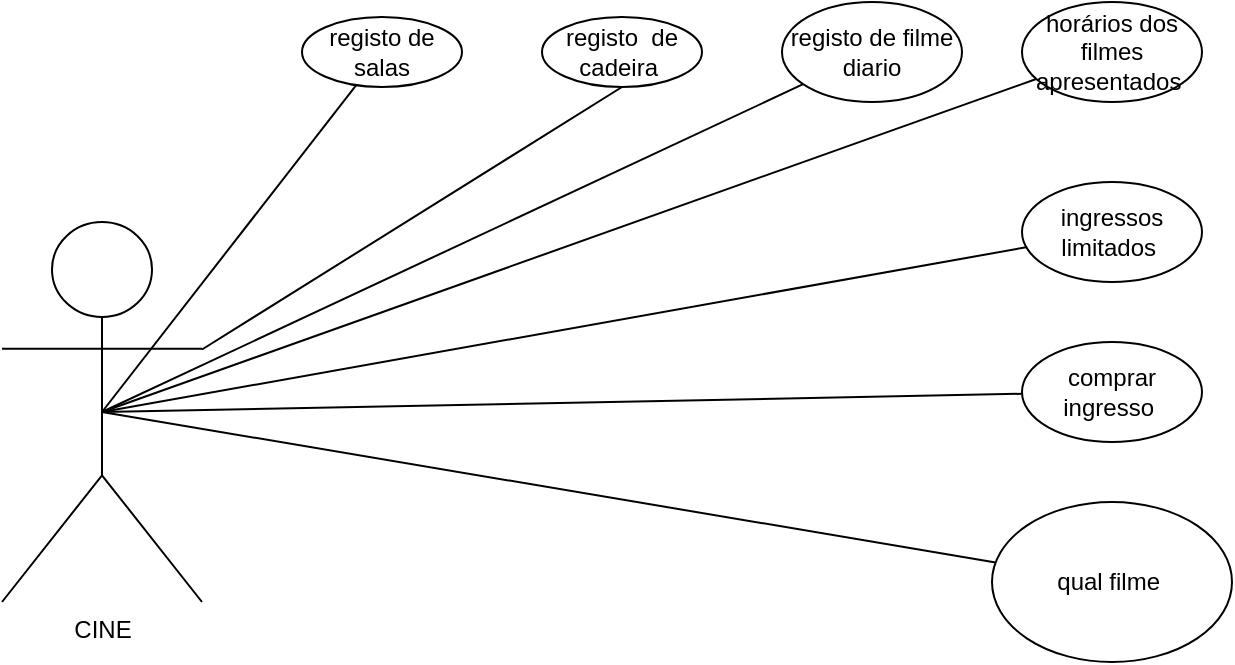 <mxfile version="21.1.5" type="github" pages="2">
  <diagram name="Página-1" id="433aQ4LUScw2qMy5zW2C">
    <mxGraphModel dx="1434" dy="796" grid="1" gridSize="10" guides="1" tooltips="1" connect="1" arrows="1" fold="1" page="1" pageScale="1" pageWidth="827" pageHeight="1169" math="0" shadow="0">
      <root>
        <mxCell id="0" />
        <mxCell id="1" parent="0" />
        <mxCell id="FudxQIyYEYlhKcDAGeAP-13" style="rounded=0;orthogonalLoop=1;jettySize=auto;html=1;entryX=0.5;entryY=1;entryDx=0;entryDy=0;endArrow=none;endFill=0;" parent="1" source="XLxDk014-oDNIHLZkpk3-1" target="XLxDk014-oDNIHLZkpk3-8" edge="1">
          <mxGeometry relative="1" as="geometry" />
        </mxCell>
        <mxCell id="XLxDk014-oDNIHLZkpk3-1" value="&lt;font style=&quot;vertical-align: inherit;&quot;&gt;&lt;font style=&quot;vertical-align: inherit;&quot;&gt;CINE&lt;/font&gt;&lt;/font&gt;" style="shape=umlActor;html=1;verticalLabelPosition=bottom;verticalAlign=top;align=center;" parent="1" vertex="1">
          <mxGeometry x="110" y="240" width="100" height="190" as="geometry" />
        </mxCell>
        <mxCell id="FudxQIyYEYlhKcDAGeAP-18" style="rounded=0;orthogonalLoop=1;jettySize=auto;html=1;entryX=0.5;entryY=0.5;entryDx=0;entryDy=0;entryPerimeter=0;endArrow=none;endFill=0;" parent="1" source="XLxDk014-oDNIHLZkpk3-5" target="XLxDk014-oDNIHLZkpk3-1" edge="1">
          <mxGeometry relative="1" as="geometry" />
        </mxCell>
        <mxCell id="XLxDk014-oDNIHLZkpk3-5" value="&lt;font style=&quot;vertical-align: inherit;&quot;&gt;&lt;font style=&quot;vertical-align: inherit;&quot;&gt;&lt;font style=&quot;vertical-align: inherit;&quot;&gt;&lt;font style=&quot;vertical-align: inherit;&quot;&gt;registo de salas&lt;/font&gt;&lt;/font&gt;&lt;/font&gt;&lt;/font&gt;" style="ellipse;whiteSpace=wrap;html=1;" parent="1" vertex="1">
          <mxGeometry x="260" y="137.5" width="80" height="35" as="geometry" />
        </mxCell>
        <mxCell id="XLxDk014-oDNIHLZkpk3-8" value="&lt;font style=&quot;vertical-align: inherit;&quot;&gt;&lt;font style=&quot;vertical-align: inherit;&quot;&gt;&lt;font style=&quot;vertical-align: inherit;&quot;&gt;&lt;font style=&quot;vertical-align: inherit;&quot;&gt;&lt;font style=&quot;vertical-align: inherit;&quot;&gt;&lt;font style=&quot;vertical-align: inherit;&quot;&gt;registo&amp;nbsp; de cadeira&amp;nbsp;&lt;/font&gt;&lt;/font&gt;&lt;/font&gt;&lt;/font&gt;&lt;/font&gt;&lt;/font&gt;" style="ellipse;whiteSpace=wrap;html=1;" parent="1" vertex="1">
          <mxGeometry x="380" y="137.5" width="80" height="35" as="geometry" />
        </mxCell>
        <mxCell id="FudxQIyYEYlhKcDAGeAP-14" style="rounded=0;orthogonalLoop=1;jettySize=auto;html=1;entryX=0.5;entryY=0.5;entryDx=0;entryDy=0;entryPerimeter=0;endArrow=none;endFill=0;" parent="1" source="XLxDk014-oDNIHLZkpk3-10" target="XLxDk014-oDNIHLZkpk3-1" edge="1">
          <mxGeometry relative="1" as="geometry" />
        </mxCell>
        <mxCell id="XLxDk014-oDNIHLZkpk3-10" value="registo de filme diario" style="ellipse;whiteSpace=wrap;html=1;" parent="1" vertex="1">
          <mxGeometry x="500" y="130" width="90" height="50" as="geometry" />
        </mxCell>
        <mxCell id="FudxQIyYEYlhKcDAGeAP-15" style="rounded=0;orthogonalLoop=1;jettySize=auto;html=1;entryX=0.5;entryY=0.5;entryDx=0;entryDy=0;entryPerimeter=0;endArrow=none;endFill=0;" parent="1" source="FudxQIyYEYlhKcDAGeAP-2" target="XLxDk014-oDNIHLZkpk3-1" edge="1">
          <mxGeometry relative="1" as="geometry" />
        </mxCell>
        <mxCell id="FudxQIyYEYlhKcDAGeAP-2" value="horários dos filmes apresentados&amp;nbsp;" style="ellipse;whiteSpace=wrap;html=1;" parent="1" vertex="1">
          <mxGeometry x="620" y="130" width="90" height="50" as="geometry" />
        </mxCell>
        <mxCell id="FudxQIyYEYlhKcDAGeAP-16" style="rounded=0;orthogonalLoop=1;jettySize=auto;html=1;entryX=0.5;entryY=0.5;entryDx=0;entryDy=0;entryPerimeter=0;endArrow=none;endFill=0;" parent="1" source="FudxQIyYEYlhKcDAGeAP-4" target="XLxDk014-oDNIHLZkpk3-1" edge="1">
          <mxGeometry relative="1" as="geometry" />
        </mxCell>
        <mxCell id="FudxQIyYEYlhKcDAGeAP-4" value="ingressos limitados&amp;nbsp;" style="ellipse;whiteSpace=wrap;html=1;" parent="1" vertex="1">
          <mxGeometry x="620" y="220" width="90" height="50" as="geometry" />
        </mxCell>
        <mxCell id="FudxQIyYEYlhKcDAGeAP-17" style="rounded=0;orthogonalLoop=1;jettySize=auto;html=1;entryX=0.5;entryY=0.5;entryDx=0;entryDy=0;entryPerimeter=0;endArrow=none;endFill=0;" parent="1" source="FudxQIyYEYlhKcDAGeAP-6" target="XLxDk014-oDNIHLZkpk3-1" edge="1">
          <mxGeometry relative="1" as="geometry" />
        </mxCell>
        <mxCell id="FudxQIyYEYlhKcDAGeAP-6" value="comprar ingresso&amp;nbsp;" style="ellipse;whiteSpace=wrap;html=1;" parent="1" vertex="1">
          <mxGeometry x="620" y="300" width="90" height="50" as="geometry" />
        </mxCell>
        <mxCell id="hrbBG4OaQw9ceNQEL2iL-1" style="rounded=0;orthogonalLoop=1;jettySize=auto;html=1;entryX=0.5;entryY=0.5;entryDx=0;entryDy=0;entryPerimeter=0;endArrow=none;endFill=0;" edge="1" parent="1" source="FudxQIyYEYlhKcDAGeAP-19" target="XLxDk014-oDNIHLZkpk3-1">
          <mxGeometry relative="1" as="geometry" />
        </mxCell>
        <mxCell id="FudxQIyYEYlhKcDAGeAP-19" value="qual filme&amp;nbsp;" style="ellipse;whiteSpace=wrap;html=1;" parent="1" vertex="1">
          <mxGeometry x="605" y="380" width="120" height="80" as="geometry" />
        </mxCell>
      </root>
    </mxGraphModel>
  </diagram>
  <diagram id="KUiyghEcxLHWLrG2e4Pp" name="Página-2">
    <mxGraphModel dx="1434" dy="796" grid="1" gridSize="10" guides="1" tooltips="1" connect="1" arrows="1" fold="1" page="1" pageScale="1" pageWidth="827" pageHeight="1169" math="0" shadow="0">
      <root>
        <mxCell id="0" />
        <mxCell id="1" parent="0" />
        <mxCell id="GOlu9uBXA1uvBdzFj5Eo-1" value="Actor" style="shape=umlActor;verticalLabelPosition=bottom;verticalAlign=top;html=1;outlineConnect=0;" vertex="1" parent="1">
          <mxGeometry x="330" y="270" width="120" height="180" as="geometry" />
        </mxCell>
        <mxCell id="_epQEEkpJCIhy7HdA0Ub-2" value="" style="ellipse;whiteSpace=wrap;html=1;" vertex="1" parent="1">
          <mxGeometry x="330" y="70" width="120" height="80" as="geometry" />
        </mxCell>
        <mxCell id="_epQEEkpJCIhy7HdA0Ub-3" value="" style="ellipse;whiteSpace=wrap;html=1;" vertex="1" parent="1">
          <mxGeometry x="510" y="160" width="120" height="80" as="geometry" />
        </mxCell>
        <mxCell id="_epQEEkpJCIhy7HdA0Ub-4" value="" style="ellipse;whiteSpace=wrap;html=1;" vertex="1" parent="1">
          <mxGeometry x="150" y="160" width="120" height="80" as="geometry" />
        </mxCell>
        <mxCell id="_epQEEkpJCIhy7HdA0Ub-5" value="" style="ellipse;whiteSpace=wrap;html=1;" vertex="1" parent="1">
          <mxGeometry x="100" y="330" width="120" height="80" as="geometry" />
        </mxCell>
        <mxCell id="_epQEEkpJCIhy7HdA0Ub-6" value="" style="ellipse;whiteSpace=wrap;html=1;" vertex="1" parent="1">
          <mxGeometry x="150" y="510" width="120" height="80" as="geometry" />
        </mxCell>
        <mxCell id="_epQEEkpJCIhy7HdA0Ub-7" value="" style="ellipse;whiteSpace=wrap;html=1;" vertex="1" parent="1">
          <mxGeometry x="520" y="510" width="120" height="80" as="geometry" />
        </mxCell>
        <mxCell id="_epQEEkpJCIhy7HdA0Ub-8" value="" style="ellipse;whiteSpace=wrap;html=1;" vertex="1" parent="1">
          <mxGeometry x="540" y="330" width="120" height="80" as="geometry" />
        </mxCell>
      </root>
    </mxGraphModel>
  </diagram>
</mxfile>
